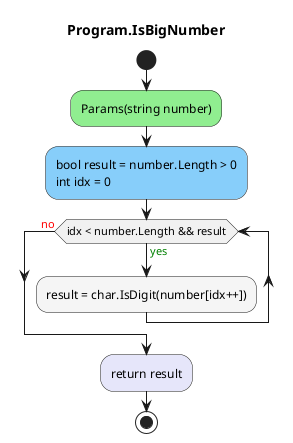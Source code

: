 @startuml Program.IsBigNumber
title Program.IsBigNumber
start
#LightGreen:Params(string number);
#LightSkyBlue:bool result = number.Length > 0\nint idx = 0;
while (idx < number.Length && result) is (<color:green>yes)
        #WhiteSmoke:result = char.IsDigit(number[idx++]);
endwhile (<color:red>no)
#Lavender:return result;
stop
@enduml
